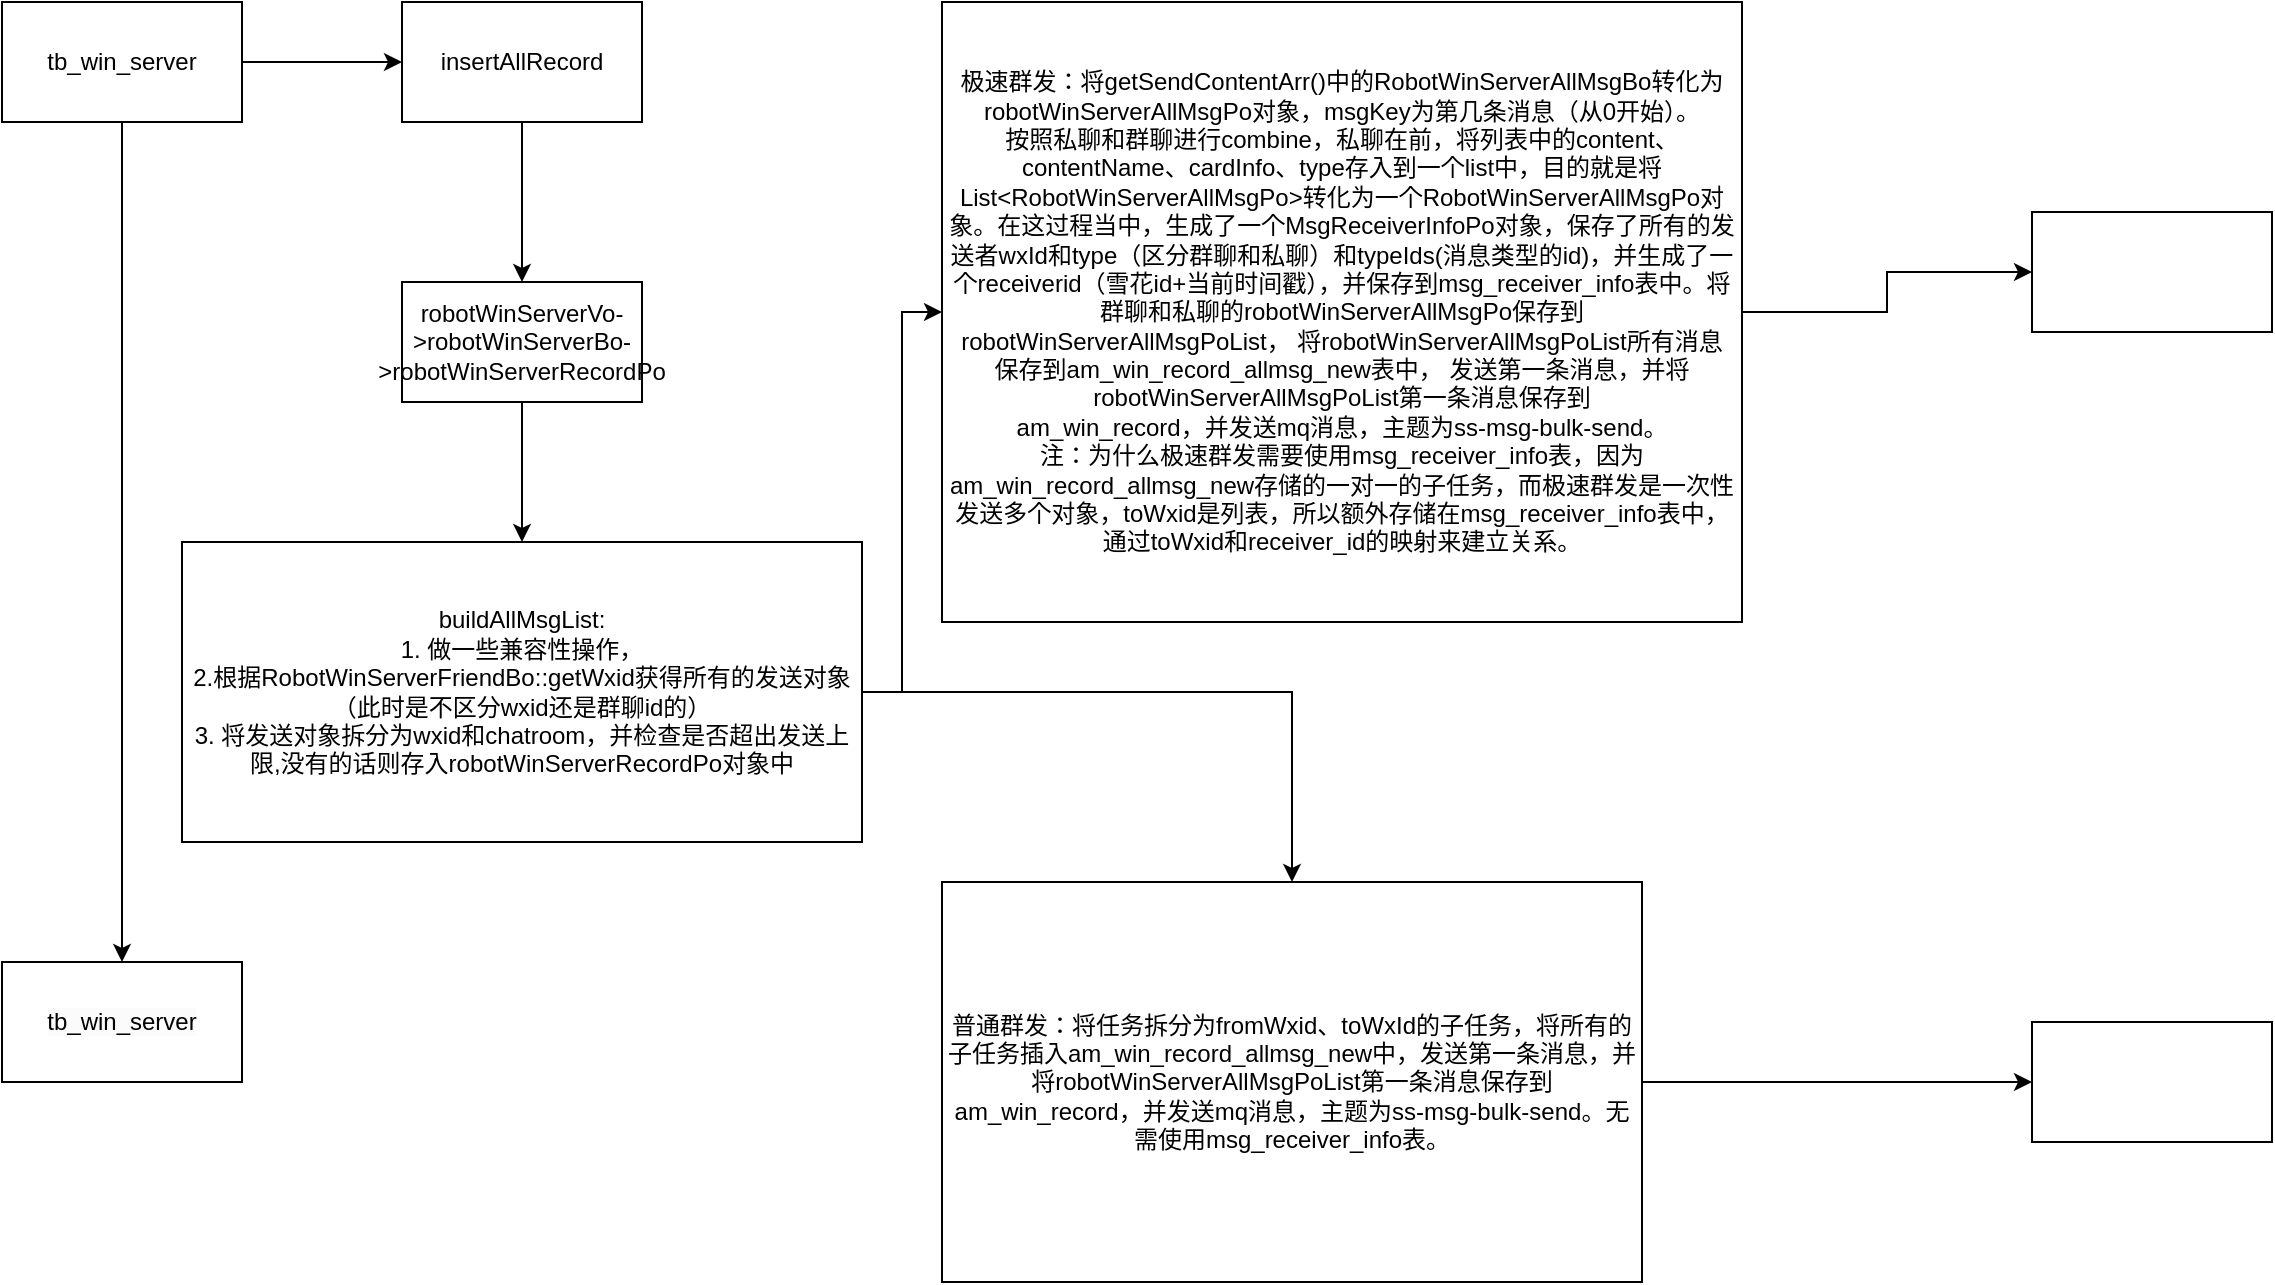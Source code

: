 <mxfile version="21.6.8" type="github">
  <diagram name="第 1 页" id="kBad3HrkxAW1cUTBmK3s">
    <mxGraphModel dx="1674" dy="822" grid="1" gridSize="10" guides="1" tooltips="1" connect="1" arrows="1" fold="1" page="1" pageScale="1" pageWidth="1169" pageHeight="827" math="0" shadow="0">
      <root>
        <mxCell id="0" />
        <mxCell id="1" parent="0" />
        <mxCell id="H_QHMIvUXthHlk2gzlsp-3" value="" style="edgeStyle=orthogonalEdgeStyle;rounded=0;orthogonalLoop=1;jettySize=auto;html=1;" edge="1" parent="1" source="H_QHMIvUXthHlk2gzlsp-1" target="H_QHMIvUXthHlk2gzlsp-2">
          <mxGeometry relative="1" as="geometry" />
        </mxCell>
        <mxCell id="H_QHMIvUXthHlk2gzlsp-5" value="" style="edgeStyle=orthogonalEdgeStyle;rounded=0;orthogonalLoop=1;jettySize=auto;html=1;" edge="1" parent="1" source="H_QHMIvUXthHlk2gzlsp-1" target="H_QHMIvUXthHlk2gzlsp-4">
          <mxGeometry relative="1" as="geometry" />
        </mxCell>
        <mxCell id="H_QHMIvUXthHlk2gzlsp-1" value="tb_win_server" style="rounded=0;whiteSpace=wrap;html=1;" vertex="1" parent="1">
          <mxGeometry x="60" y="180" width="120" height="60" as="geometry" />
        </mxCell>
        <mxCell id="H_QHMIvUXthHlk2gzlsp-2" value="&lt;meta charset=&quot;utf-8&quot;&gt;&lt;span style=&quot;color: rgb(0, 0, 0); font-family: Helvetica; font-size: 12px; font-style: normal; font-variant-ligatures: normal; font-variant-caps: normal; font-weight: 400; letter-spacing: normal; orphans: 2; text-align: center; text-indent: 0px; text-transform: none; widows: 2; word-spacing: 0px; -webkit-text-stroke-width: 0px; background-color: rgb(251, 251, 251); text-decoration-thickness: initial; text-decoration-style: initial; text-decoration-color: initial; float: none; display: inline !important;&quot;&gt;tb_win_server&lt;/span&gt;" style="whiteSpace=wrap;html=1;rounded=0;" vertex="1" parent="1">
          <mxGeometry x="60" y="660" width="120" height="60" as="geometry" />
        </mxCell>
        <mxCell id="H_QHMIvUXthHlk2gzlsp-7" value="" style="edgeStyle=orthogonalEdgeStyle;rounded=0;orthogonalLoop=1;jettySize=auto;html=1;" edge="1" parent="1" source="H_QHMIvUXthHlk2gzlsp-4" target="H_QHMIvUXthHlk2gzlsp-6">
          <mxGeometry relative="1" as="geometry" />
        </mxCell>
        <mxCell id="H_QHMIvUXthHlk2gzlsp-4" value="insertAllRecord" style="whiteSpace=wrap;html=1;rounded=0;" vertex="1" parent="1">
          <mxGeometry x="260" y="180" width="120" height="60" as="geometry" />
        </mxCell>
        <mxCell id="H_QHMIvUXthHlk2gzlsp-9" value="" style="edgeStyle=orthogonalEdgeStyle;rounded=0;orthogonalLoop=1;jettySize=auto;html=1;" edge="1" parent="1" source="H_QHMIvUXthHlk2gzlsp-6" target="H_QHMIvUXthHlk2gzlsp-8">
          <mxGeometry relative="1" as="geometry" />
        </mxCell>
        <mxCell id="H_QHMIvUXthHlk2gzlsp-6" value="robotWinServerVo-&amp;gt;robotWinServerBo-&amp;gt;robotWinServerRecordPo" style="whiteSpace=wrap;html=1;rounded=0;" vertex="1" parent="1">
          <mxGeometry x="260" y="320" width="120" height="60" as="geometry" />
        </mxCell>
        <mxCell id="H_QHMIvUXthHlk2gzlsp-11" value="" style="edgeStyle=orthogonalEdgeStyle;rounded=0;orthogonalLoop=1;jettySize=auto;html=1;" edge="1" parent="1" source="H_QHMIvUXthHlk2gzlsp-8" target="H_QHMIvUXthHlk2gzlsp-10">
          <mxGeometry relative="1" as="geometry" />
        </mxCell>
        <mxCell id="H_QHMIvUXthHlk2gzlsp-13" value="" style="edgeStyle=orthogonalEdgeStyle;rounded=0;orthogonalLoop=1;jettySize=auto;html=1;" edge="1" parent="1" source="H_QHMIvUXthHlk2gzlsp-8" target="H_QHMIvUXthHlk2gzlsp-12">
          <mxGeometry relative="1" as="geometry" />
        </mxCell>
        <mxCell id="H_QHMIvUXthHlk2gzlsp-8" value="buildAllMsgList:&lt;br&gt;1. 做一些兼容性操作，&lt;br&gt;2.根据RobotWinServerFriendBo::getWxid获得所有的发送对象（此时是不区分wxid还是群聊id的）&lt;br&gt;3. 将发送对象拆分为wxid和chatroom，并检查是否超出发送上限,没有的话则存入robotWinServerRecordPo对象中&lt;br&gt;" style="whiteSpace=wrap;html=1;rounded=0;" vertex="1" parent="1">
          <mxGeometry x="150" y="450" width="340" height="150" as="geometry" />
        </mxCell>
        <mxCell id="H_QHMIvUXthHlk2gzlsp-15" value="" style="edgeStyle=orthogonalEdgeStyle;rounded=0;orthogonalLoop=1;jettySize=auto;html=1;" edge="1" parent="1" source="H_QHMIvUXthHlk2gzlsp-10" target="H_QHMIvUXthHlk2gzlsp-14">
          <mxGeometry relative="1" as="geometry" />
        </mxCell>
        <mxCell id="H_QHMIvUXthHlk2gzlsp-10" value="极速群发：将getSendContentArr()中的RobotWinServerAllMsgBo&lt;span style=&quot;background-color: initial;&quot;&gt;转化为&lt;/span&gt;&lt;span style=&quot;background-color: initial;&quot;&gt;robotWinServerAllMsgPo对象，&lt;/span&gt;msgKey为第几条消息（从0开始）。&lt;br&gt;按照私聊和群聊进行combine，私聊在前，将列表中的content、contentName、cardInfo、type存入到一个list中，目的就是将List&amp;lt;RobotWinServerAllMsgPo&amp;gt;转化为一个RobotWinServerAllMsgPo对象。在这过程当中，生成了一个MsgReceiverInfoPo对象，保存了所有的发送者wxId和type（区分群聊和私聊）和typeIds(消息类型的id)，并生成了一个receiverid（雪花id+当前时间戳），并保存到msg_receiver_info表中。将群聊和私聊的robotWinServerAllMsgPo保存到robotWinServerAllMsgPoList， 将robotWinServerAllMsgPoList所有消息&lt;br&gt;保存到am_win_record_allmsg_new表中， 发送第一条消息，并将robotWinServerAllMsgPoList第一条消息保存到&lt;br&gt;am_win_record，并发送mq消息，主题为ss-msg-bulk-send。&lt;br&gt;注：为什么极速群发需要使用msg_receiver_info表，因为am_win_record_allmsg_new存储的一对一的子任务，而极速群发是一次性发送多个对象，toWxid是列表，所以额外存储在msg_receiver_info表中，通过toWxid和receiver_id的映射来建立关系。" style="whiteSpace=wrap;html=1;rounded=0;" vertex="1" parent="1">
          <mxGeometry x="530" y="180" width="400" height="310" as="geometry" />
        </mxCell>
        <mxCell id="H_QHMIvUXthHlk2gzlsp-17" value="" style="edgeStyle=orthogonalEdgeStyle;rounded=0;orthogonalLoop=1;jettySize=auto;html=1;" edge="1" parent="1" source="H_QHMIvUXthHlk2gzlsp-12" target="H_QHMIvUXthHlk2gzlsp-16">
          <mxGeometry relative="1" as="geometry" />
        </mxCell>
        <mxCell id="H_QHMIvUXthHlk2gzlsp-12" value="普通群发：将任务拆分为fromWxid、toWxId的子任务，将所有的子任务插入am_win_record_allmsg_new中，发送第一条消息，并将robotWinServerAllMsgPoList第一条消息保存到&lt;br style=&quot;border-color: var(--border-color);&quot;&gt;am_win_record，并发送mq消息，主题为ss-msg-bulk-send。无需使用msg_receiver_info表。" style="whiteSpace=wrap;html=1;rounded=0;" vertex="1" parent="1">
          <mxGeometry x="530" y="620" width="350" height="200" as="geometry" />
        </mxCell>
        <mxCell id="H_QHMIvUXthHlk2gzlsp-14" value="" style="whiteSpace=wrap;html=1;rounded=0;" vertex="1" parent="1">
          <mxGeometry x="1075" y="285" width="120" height="60" as="geometry" />
        </mxCell>
        <mxCell id="H_QHMIvUXthHlk2gzlsp-16" value="" style="whiteSpace=wrap;html=1;rounded=0;" vertex="1" parent="1">
          <mxGeometry x="1075" y="690" width="120" height="60" as="geometry" />
        </mxCell>
      </root>
    </mxGraphModel>
  </diagram>
</mxfile>
